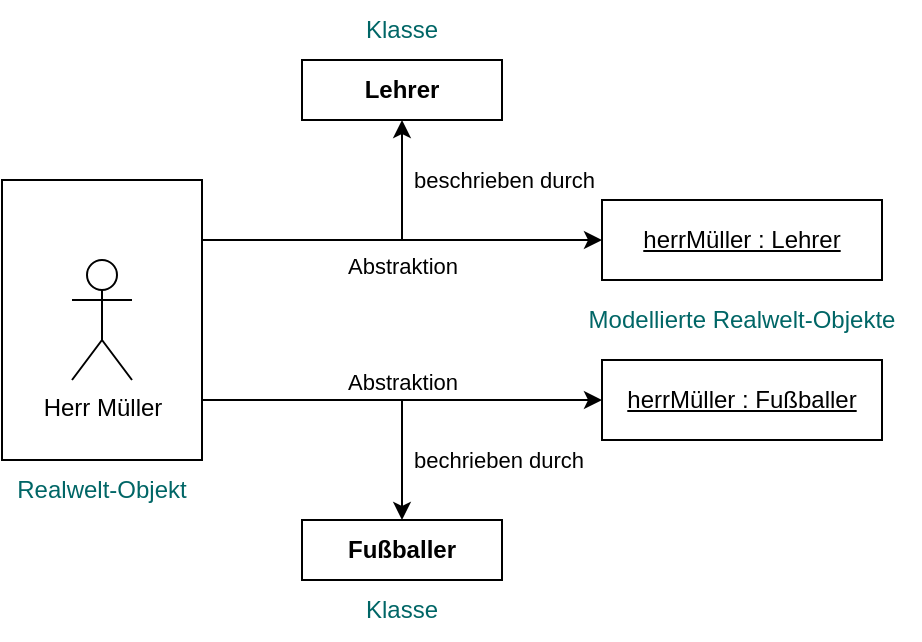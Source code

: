 <mxfile version="22.1.0" type="device">
  <diagram name="Seite-1" id="ShBiYY95SjRawN6a6ssa">
    <mxGraphModel dx="1242" dy="659" grid="1" gridSize="10" guides="1" tooltips="1" connect="1" arrows="1" fold="1" page="1" pageScale="1" pageWidth="827" pageHeight="1169" math="0" shadow="0">
      <root>
        <mxCell id="0" />
        <mxCell id="1" parent="0" />
        <mxCell id="0ZB4v4bP1DNJAjfR8GdP-2" value="" style="verticalLabelPosition=bottom;verticalAlign=top;html=1;shape=mxgraph.basic.rect;fillColor2=none;strokeWidth=1;size=20;indent=5;" parent="1" vertex="1">
          <mxGeometry x="60" y="110" width="100" height="140" as="geometry" />
        </mxCell>
        <mxCell id="0ZB4v4bP1DNJAjfR8GdP-1" value="Herr Müller" style="shape=umlActor;verticalLabelPosition=bottom;verticalAlign=top;html=1;outlineConnect=0;" parent="1" vertex="1">
          <mxGeometry x="95" y="150" width="30" height="60" as="geometry" />
        </mxCell>
        <mxCell id="0ZB4v4bP1DNJAjfR8GdP-3" value="&lt;u&gt;herrMüller : Lehrer&lt;/u&gt;" style="rounded=0;whiteSpace=wrap;html=1;" parent="1" vertex="1">
          <mxGeometry x="360" y="120" width="140" height="40" as="geometry" />
        </mxCell>
        <mxCell id="0ZB4v4bP1DNJAjfR8GdP-5" value="&lt;u&gt;herrMüller : Fußballer&lt;/u&gt;" style="rounded=0;whiteSpace=wrap;html=1;" parent="1" vertex="1">
          <mxGeometry x="360" y="200" width="140" height="40" as="geometry" />
        </mxCell>
        <mxCell id="0ZB4v4bP1DNJAjfR8GdP-6" value="Abstraktion" style="endArrow=classic;html=1;rounded=0;entryX=0;entryY=0.5;entryDx=0;entryDy=0;exitX=0.999;exitY=0.214;exitDx=0;exitDy=0;exitPerimeter=0;verticalAlign=top;spacing=2;spacingLeft=0;align=center;labelBackgroundColor=none;" parent="1" source="0ZB4v4bP1DNJAjfR8GdP-2" target="0ZB4v4bP1DNJAjfR8GdP-3" edge="1">
          <mxGeometry width="50" height="50" relative="1" as="geometry">
            <mxPoint x="170" y="140" as="sourcePoint" />
            <mxPoint x="440" y="270" as="targetPoint" />
          </mxGeometry>
        </mxCell>
        <mxCell id="0ZB4v4bP1DNJAjfR8GdP-7" value="&lt;div&gt;Abstraktion&lt;/div&gt;" style="endArrow=classic;html=1;rounded=0;entryX=0;entryY=0.5;entryDx=0;entryDy=0;exitX=1;exitY=0.786;exitDx=0;exitDy=0;exitPerimeter=0;verticalAlign=bottom;align=center;labelBackgroundColor=none;" parent="1" source="0ZB4v4bP1DNJAjfR8GdP-2" target="0ZB4v4bP1DNJAjfR8GdP-5" edge="1">
          <mxGeometry width="50" height="50" relative="1" as="geometry">
            <mxPoint x="170" y="220" as="sourcePoint" />
            <mxPoint x="440" y="270" as="targetPoint" />
          </mxGeometry>
        </mxCell>
        <mxCell id="0ZB4v4bP1DNJAjfR8GdP-8" value="&lt;b&gt;Lehrer&lt;/b&gt;" style="rounded=0;whiteSpace=wrap;html=1;" parent="1" vertex="1">
          <mxGeometry x="210" y="50" width="100" height="30" as="geometry" />
        </mxCell>
        <mxCell id="0ZB4v4bP1DNJAjfR8GdP-9" value="&lt;b&gt;Fußballer&lt;/b&gt;" style="rounded=0;whiteSpace=wrap;html=1;" parent="1" vertex="1">
          <mxGeometry x="210" y="280" width="100" height="30" as="geometry" />
        </mxCell>
        <mxCell id="0ZB4v4bP1DNJAjfR8GdP-10" value="&lt;div&gt;beschrieben durch&lt;br&gt;&lt;/div&gt;" style="endArrow=classic;html=1;rounded=0;entryX=0.5;entryY=1;entryDx=0;entryDy=0;align=left;spacing=6;labelBackgroundColor=none;" parent="1" target="0ZB4v4bP1DNJAjfR8GdP-8" edge="1">
          <mxGeometry width="50" height="50" relative="1" as="geometry">
            <mxPoint x="260" y="140" as="sourcePoint" />
            <mxPoint x="270" y="100" as="targetPoint" />
          </mxGeometry>
        </mxCell>
        <mxCell id="0ZB4v4bP1DNJAjfR8GdP-11" value="bechrieben durch" style="endArrow=classic;html=1;rounded=0;entryX=0.5;entryY=0;entryDx=0;entryDy=0;align=left;spacing=6;labelBackgroundColor=none;" parent="1" target="0ZB4v4bP1DNJAjfR8GdP-9" edge="1">
          <mxGeometry width="50" height="50" relative="1" as="geometry">
            <mxPoint x="260" y="220" as="sourcePoint" />
            <mxPoint x="170" y="270" as="targetPoint" />
          </mxGeometry>
        </mxCell>
        <mxCell id="0ZB4v4bP1DNJAjfR8GdP-14" value="Klasse" style="text;html=1;strokeColor=none;fillColor=none;align=center;verticalAlign=middle;whiteSpace=wrap;rounded=0;fontColor=#006666;" parent="1" vertex="1">
          <mxGeometry x="230" y="20" width="60" height="30" as="geometry" />
        </mxCell>
        <mxCell id="0ZB4v4bP1DNJAjfR8GdP-15" value="Klasse" style="text;html=1;strokeColor=none;fillColor=none;align=center;verticalAlign=middle;whiteSpace=wrap;rounded=0;fontColor=#006666;" parent="1" vertex="1">
          <mxGeometry x="230" y="310" width="60" height="30" as="geometry" />
        </mxCell>
        <mxCell id="0ZB4v4bP1DNJAjfR8GdP-16" value="Realwelt-Objekt" style="text;html=1;strokeColor=none;fillColor=none;align=center;verticalAlign=middle;whiteSpace=wrap;rounded=0;fontColor=#006666;" parent="1" vertex="1">
          <mxGeometry x="60" y="250" width="100" height="30" as="geometry" />
        </mxCell>
        <mxCell id="0ZB4v4bP1DNJAjfR8GdP-17" value="&lt;div&gt;Modellierte Realwelt-Objekte&lt;/div&gt;" style="text;html=1;strokeColor=none;fillColor=none;align=center;verticalAlign=middle;whiteSpace=wrap;rounded=0;fontColor=#006666;" parent="1" vertex="1">
          <mxGeometry x="341" y="165" width="178" height="30" as="geometry" />
        </mxCell>
      </root>
    </mxGraphModel>
  </diagram>
</mxfile>
